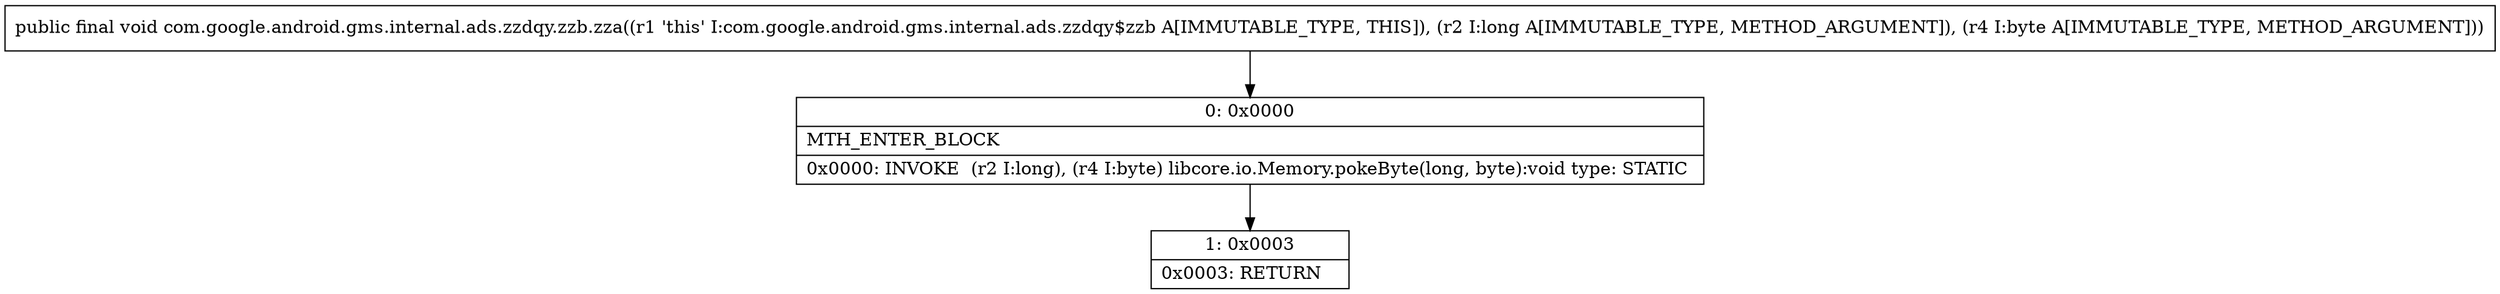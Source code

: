digraph "CFG forcom.google.android.gms.internal.ads.zzdqy.zzb.zza(JB)V" {
Node_0 [shape=record,label="{0\:\ 0x0000|MTH_ENTER_BLOCK\l|0x0000: INVOKE  (r2 I:long), (r4 I:byte) libcore.io.Memory.pokeByte(long, byte):void type: STATIC \l}"];
Node_1 [shape=record,label="{1\:\ 0x0003|0x0003: RETURN   \l}"];
MethodNode[shape=record,label="{public final void com.google.android.gms.internal.ads.zzdqy.zzb.zza((r1 'this' I:com.google.android.gms.internal.ads.zzdqy$zzb A[IMMUTABLE_TYPE, THIS]), (r2 I:long A[IMMUTABLE_TYPE, METHOD_ARGUMENT]), (r4 I:byte A[IMMUTABLE_TYPE, METHOD_ARGUMENT])) }"];
MethodNode -> Node_0;
Node_0 -> Node_1;
}

